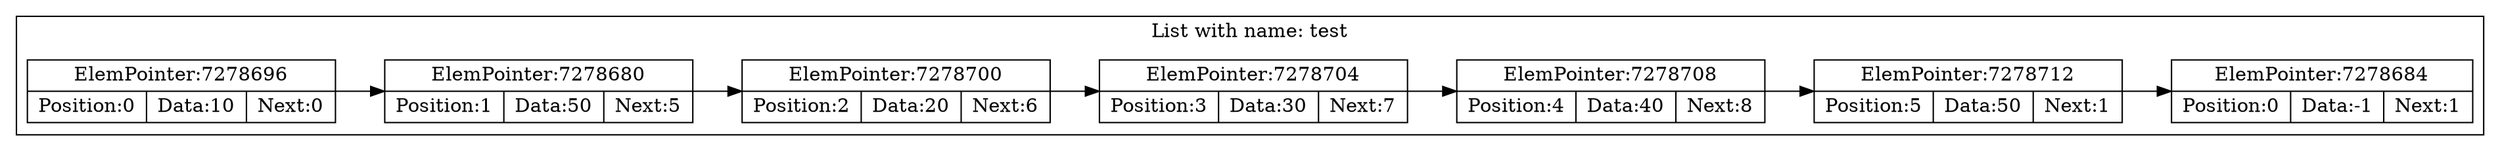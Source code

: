 digraph G{
rankdir=LR;
subgraph clusterlist {
0 [shape=record, label="ElemPointer:
7278696 | {Position
:0 | Data:
10 | Next:
0}"];
1 [shape=record, label="ElemPointer:
7278680 | {Position
:50 | Data:
5 | Next:
0}"];
0->1
1 [shape=record, label="ElemPointer:
7278680 | {Position
:1 | Data:
50 | Next:
5}"];
2 [shape=record, label="ElemPointer:
7278700 | {Position
:20 | Data:
6 | Next:
5}"];
1->2
2 [shape=record, label="ElemPointer:
7278700 | {Position
:2 | Data:
20 | Next:
6}"];
3 [shape=record, label="ElemPointer:
7278704 | {Position
:30 | Data:
7 | Next:
6}"];
2->3
3 [shape=record, label="ElemPointer:
7278704 | {Position
:3 | Data:
30 | Next:
7}"];
4 [shape=record, label="ElemPointer:
7278708 | {Position
:40 | Data:
8 | Next:
7}"];
3->4
4 [shape=record, label="ElemPointer:
7278708 | {Position
:4 | Data:
40 | Next:
8}"];
5 [shape=record, label="ElemPointer:
7278712 | {Position
:50 | Data:
1 | Next:
8}"];
4->5
5 [shape=record, label="ElemPointer:
7278712 | {Position
:5 | Data:
50 | Next:
1}"];
6 [shape=record, label="ElemPointer:
7278684 | {Position
:0 | Data:
-1 | Next:
1}"];
5->6
label = "List with name: test"}
}
